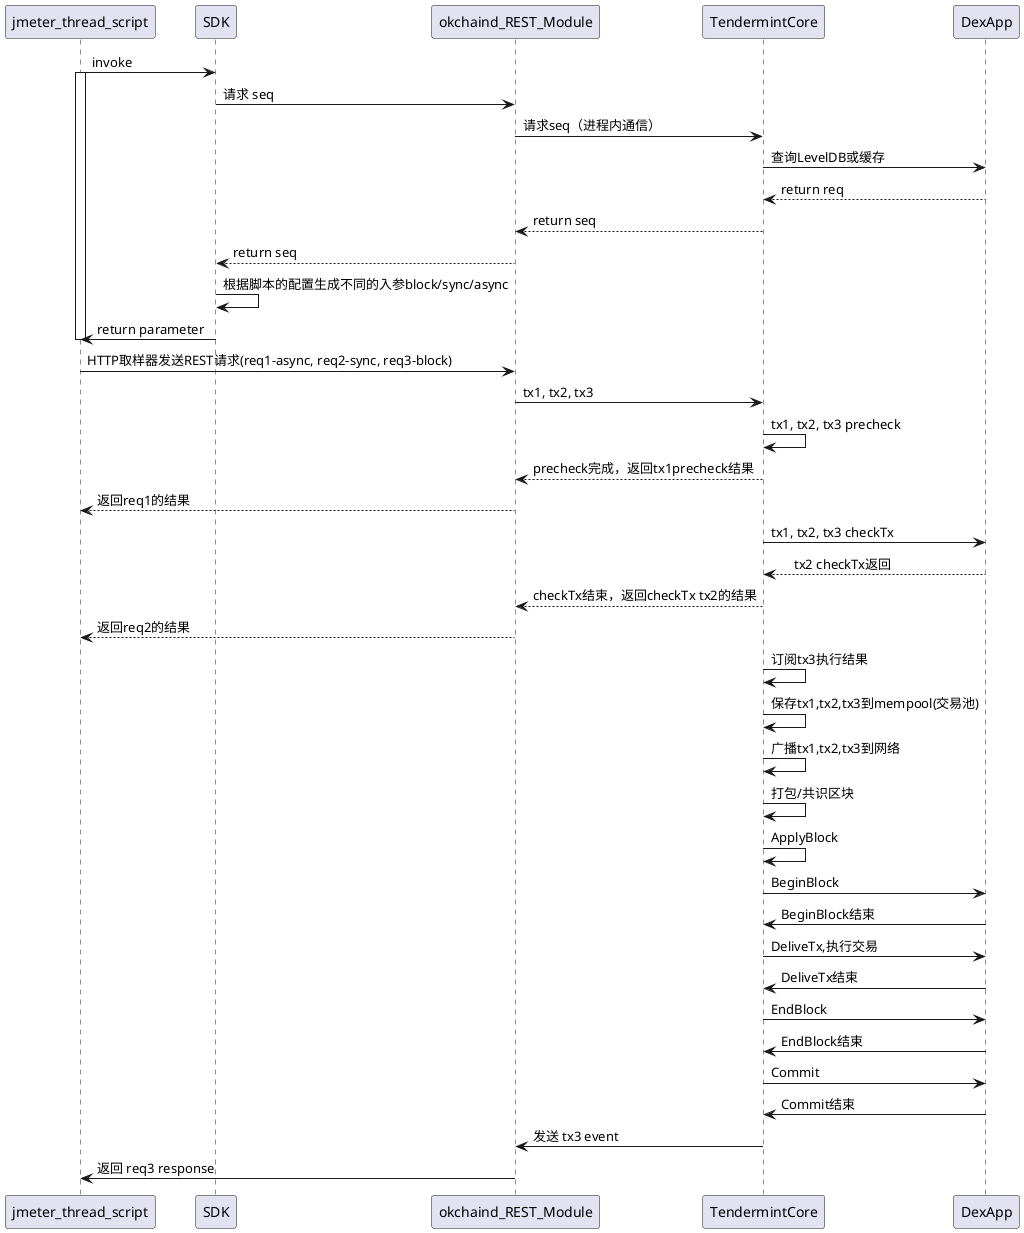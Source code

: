 @startuml
jmeter_thread_script -> SDK:invoke
activate jmeter_thread_script
SDK -> okchaind_REST_Module:请求 seq
okchaind_REST_Module->TendermintCore:请求seq（进程内通信）
TendermintCore -> DexApp:查询LevelDB或缓存
DexApp --> TendermintCore:return req
TendermintCore --> okchaind_REST_Module: return seq
okchaind_REST_Module --> SDK:return seq
SDK -> SDK : 根据脚本的配置生成不同的入参block/sync/async
SDK -> jmeter_thread_script : return parameter
deactivate jmeter_thread_script

jmeter_thread_script -> okchaind_REST_Module: HTTP取样器发送REST请求(req1-async, req2-sync, req3-block)
okchaind_REST_Module -> TendermintCore: tx1, tx2, tx3
TendermintCore -> TendermintCore: tx1, tx2, tx3 precheck
TendermintCore --> okchaind_REST_Module: precheck完成，返回tx1precheck结果
okchaind_REST_Module --> jmeter_thread_script: 返回req1的结果

'okchaind_REST_Module -> okchaind_REST_Module: 将rest请求解析成命令
'okchaind_REST_Module -> okchaind_cli_Module:rpc(old),进程内通信(new)
'okchaind_cli_Module -> okchaind_cli_Module:解析命令生成TX
'okchaind_cli_Module -> TendermintCore: 提交tx

'okchaind_REST_Module -> TendermintCore: tx2
TendermintCore -> DexApp: tx1, tx2, tx3 checkTx
DexApp --> TendermintCore:　tx2 checkTx返回
TendermintCore --> okchaind_REST_Module: checkTx结束，返回checkTx tx2的结果
okchaind_REST_Module --> jmeter_thread_script:返回req2的结果

'okchaind_REST_Module -> TendermintCore: tx3
'TendermintCore -> DexApp: tx3 checkTx
'DexApp --> TendermintCore:　tx3 checkTx返回
TendermintCore -> TendermintCore: 订阅tx3执行结果

TendermintCore -> TendermintCore: 保存tx1,tx2,tx3到mempool(交易池)
'activate TendermintCore
TendermintCore -> TendermintCore: 广播tx1,tx2,tx3到网络


TendermintCore -> TendermintCore: 打包/共识区块
TendermintCore -> TendermintCore: ApplyBlock
TendermintCore -> DexApp: BeginBlock
DexApp -> TendermintCore: BeginBlock结束
TendermintCore -> DexApp: DeliveTx,执行交易
DexApp -> TendermintCore: DeliveTx结束
TendermintCore -> DexApp: EndBlock
DexApp -> TendermintCore: EndBlock结束
TendermintCore -> DexApp: Commit
DexApp-> TendermintCore: Commit结束

TendermintCore -> okchaind_REST_Module: 发送 tx3 event
okchaind_REST_Module -> jmeter_thread_script: 返回 req3 response

'deactivate TendermintCore



@enduml
